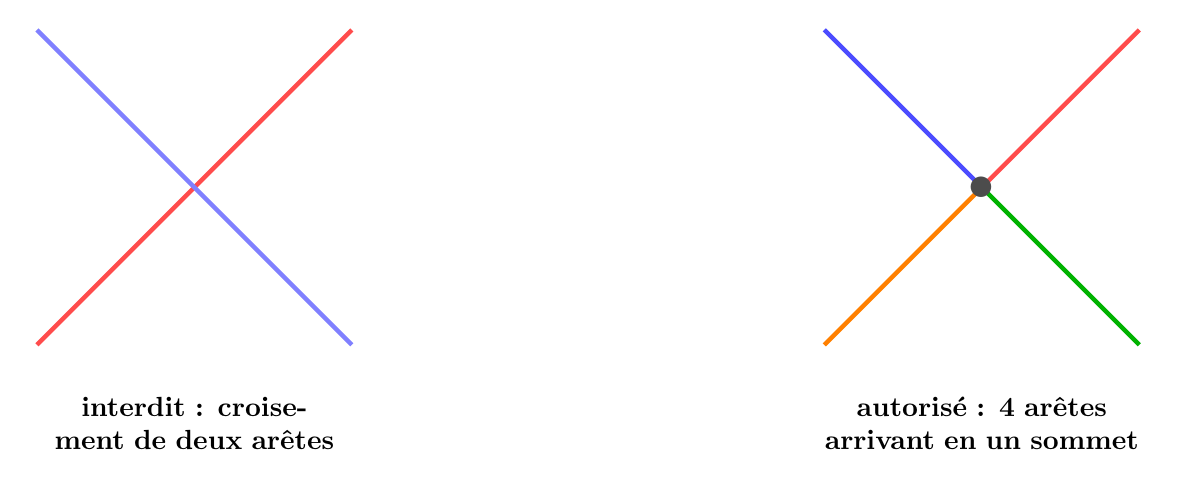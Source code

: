 \begin{tikzpicture}[scale=2]

\begin{scope}
\draw[ultra thick, red!70]  (-1,-1) -- (1,1);
\draw[ultra thick, blue!50]  (-1,1) -- (1,-1);

\node[text width=4cm, align=center] at (0,-1.5) {\bf interdit : croisement de deux arêtes};
\end{scope}

\begin{scope}[xshift=5cm]
\draw[ultra thick, red!70]  (0,0) -- (1,1);
\draw[ultra thick, green!70!black]  (0,0) -- (1,-1);
\draw[ultra thick, blue!70]  (0,0) -- (-1,1);
\draw[ultra thick, orange]  (0,0) -- (-1,-1);
\path (0,0) node[scale=7,black!70]{.};

\node[text width=4cm, align=center] at (0,-1.5) {\bf autorisé : 4 arêtes arrivant en un sommet};
\end{scope}

\end{tikzpicture}